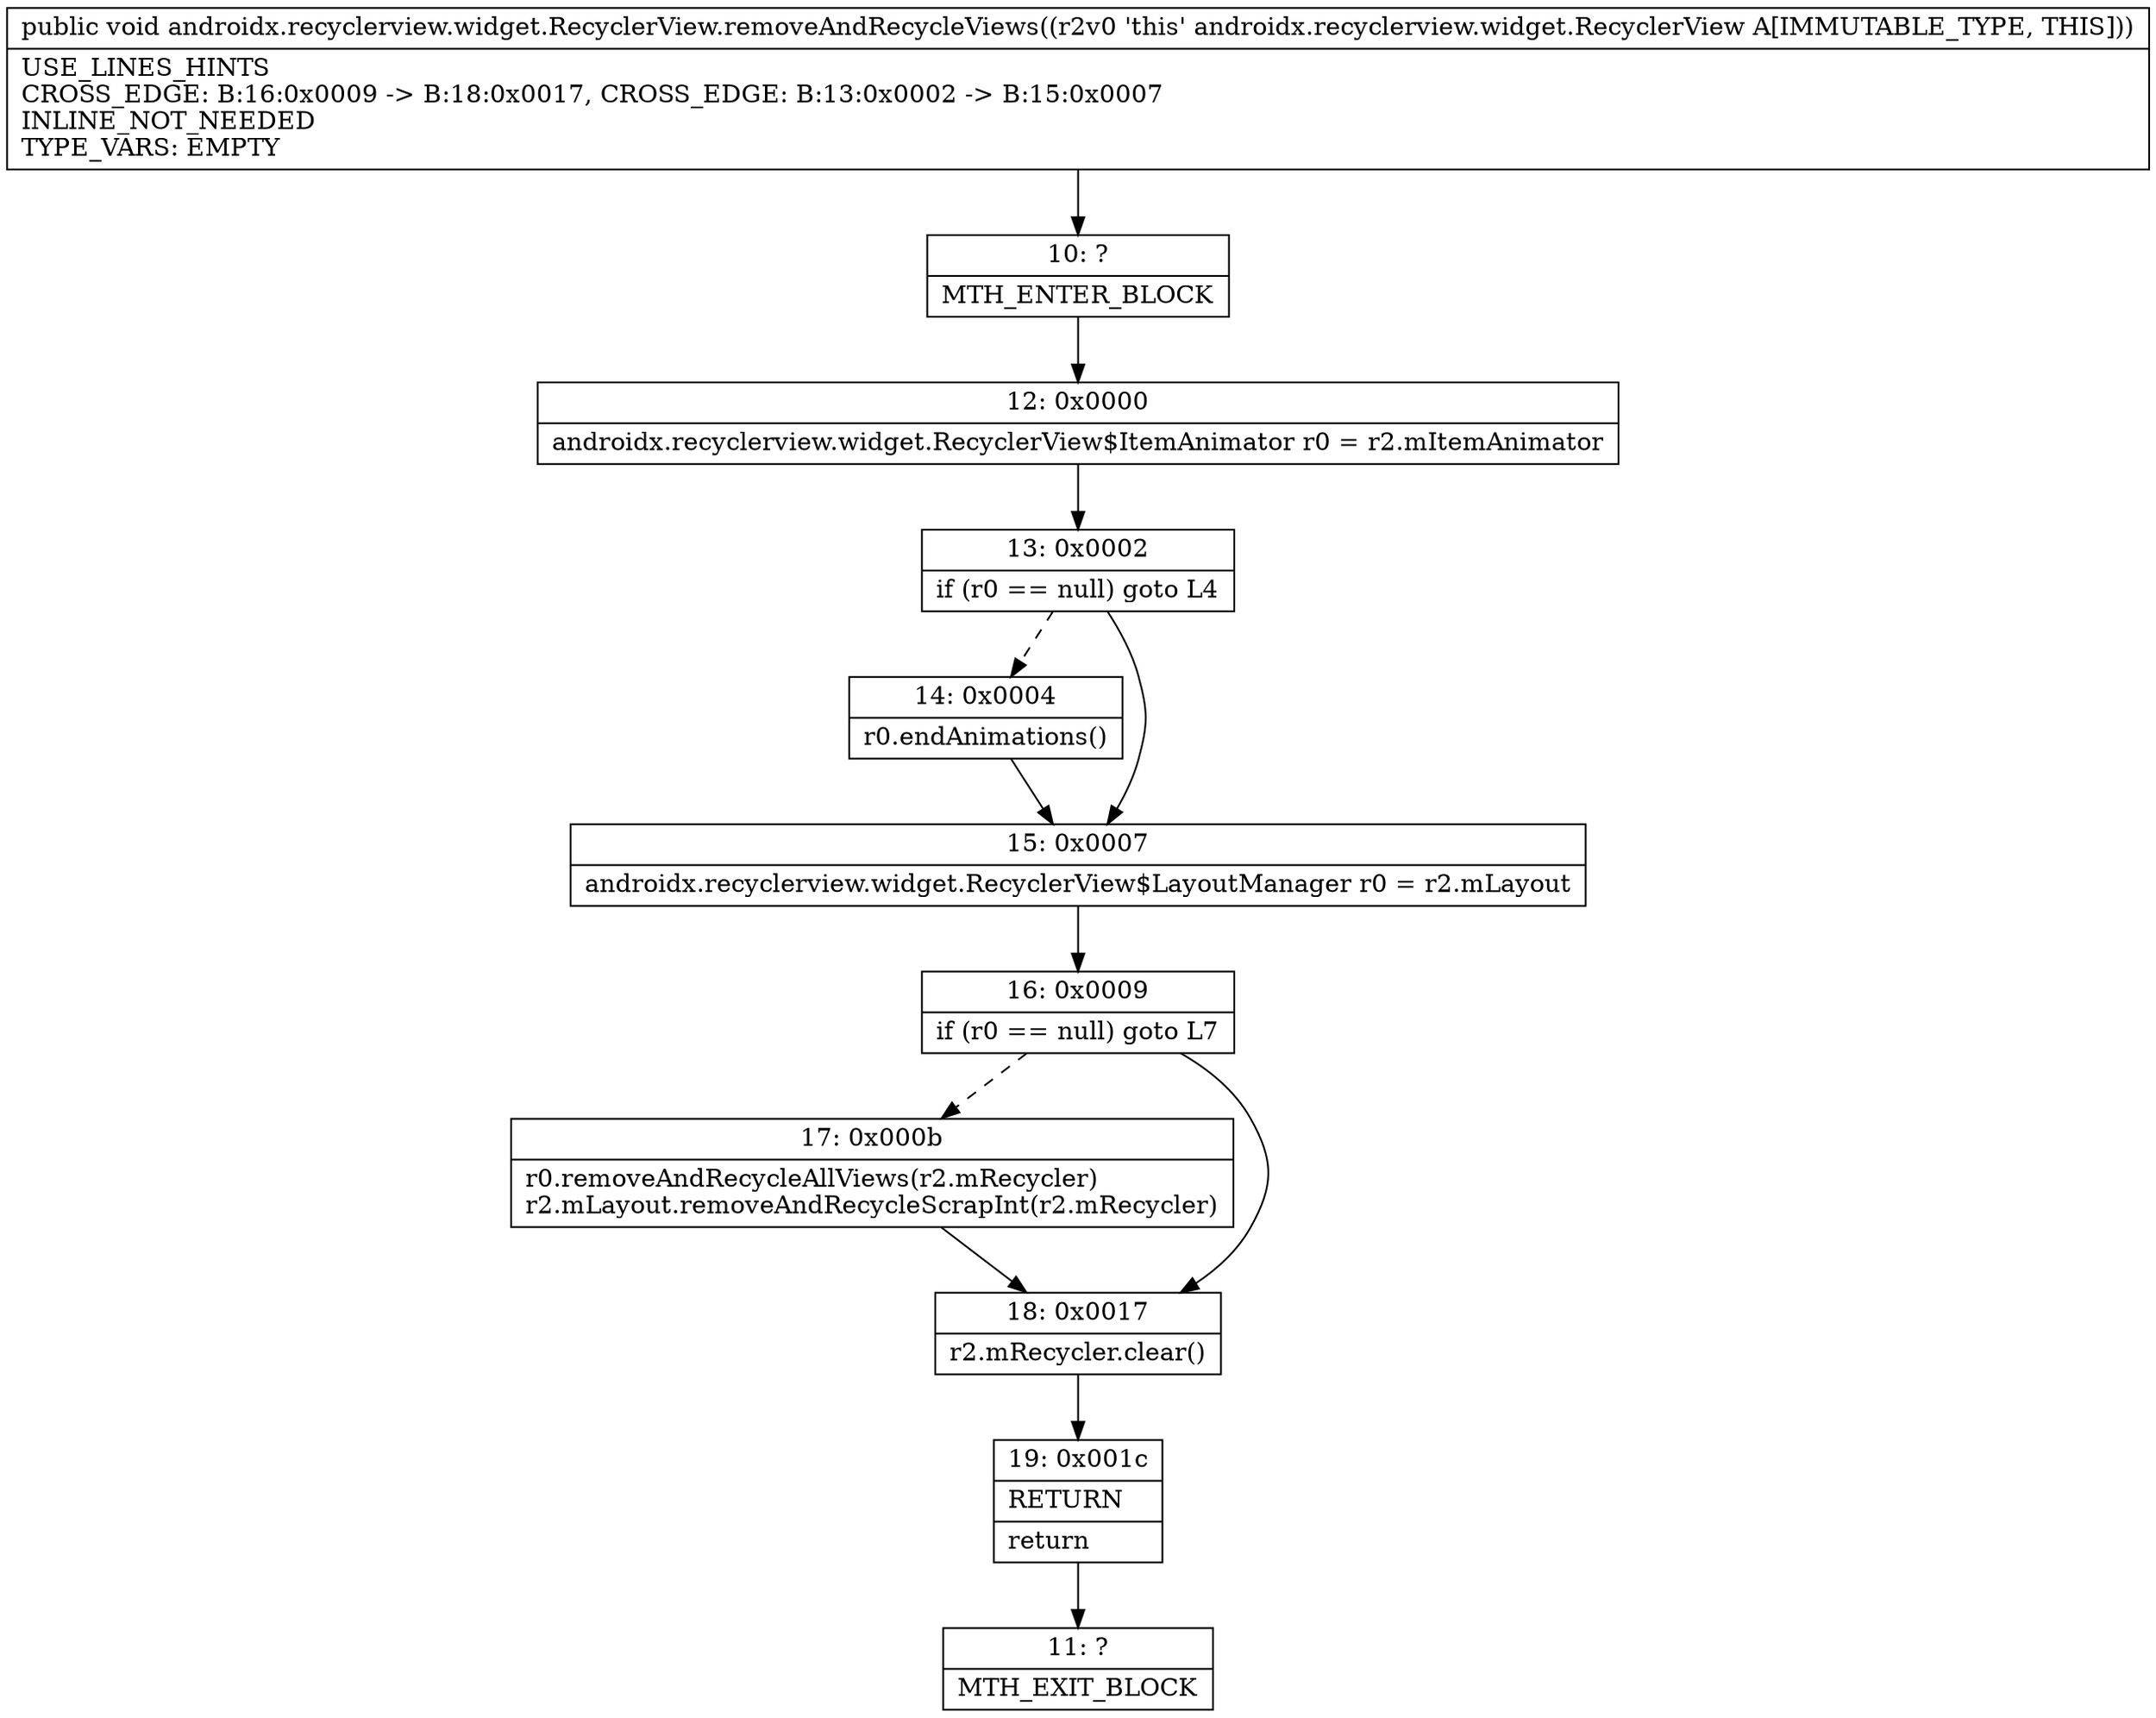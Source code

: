 digraph "CFG forandroidx.recyclerview.widget.RecyclerView.removeAndRecycleViews()V" {
Node_10 [shape=record,label="{10\:\ ?|MTH_ENTER_BLOCK\l}"];
Node_12 [shape=record,label="{12\:\ 0x0000|androidx.recyclerview.widget.RecyclerView$ItemAnimator r0 = r2.mItemAnimator\l}"];
Node_13 [shape=record,label="{13\:\ 0x0002|if (r0 == null) goto L4\l}"];
Node_14 [shape=record,label="{14\:\ 0x0004|r0.endAnimations()\l}"];
Node_15 [shape=record,label="{15\:\ 0x0007|androidx.recyclerview.widget.RecyclerView$LayoutManager r0 = r2.mLayout\l}"];
Node_16 [shape=record,label="{16\:\ 0x0009|if (r0 == null) goto L7\l}"];
Node_17 [shape=record,label="{17\:\ 0x000b|r0.removeAndRecycleAllViews(r2.mRecycler)\lr2.mLayout.removeAndRecycleScrapInt(r2.mRecycler)\l}"];
Node_18 [shape=record,label="{18\:\ 0x0017|r2.mRecycler.clear()\l}"];
Node_19 [shape=record,label="{19\:\ 0x001c|RETURN\l|return\l}"];
Node_11 [shape=record,label="{11\:\ ?|MTH_EXIT_BLOCK\l}"];
MethodNode[shape=record,label="{public void androidx.recyclerview.widget.RecyclerView.removeAndRecycleViews((r2v0 'this' androidx.recyclerview.widget.RecyclerView A[IMMUTABLE_TYPE, THIS]))  | USE_LINES_HINTS\lCROSS_EDGE: B:16:0x0009 \-\> B:18:0x0017, CROSS_EDGE: B:13:0x0002 \-\> B:15:0x0007\lINLINE_NOT_NEEDED\lTYPE_VARS: EMPTY\l}"];
MethodNode -> Node_10;Node_10 -> Node_12;
Node_12 -> Node_13;
Node_13 -> Node_14[style=dashed];
Node_13 -> Node_15;
Node_14 -> Node_15;
Node_15 -> Node_16;
Node_16 -> Node_17[style=dashed];
Node_16 -> Node_18;
Node_17 -> Node_18;
Node_18 -> Node_19;
Node_19 -> Node_11;
}

